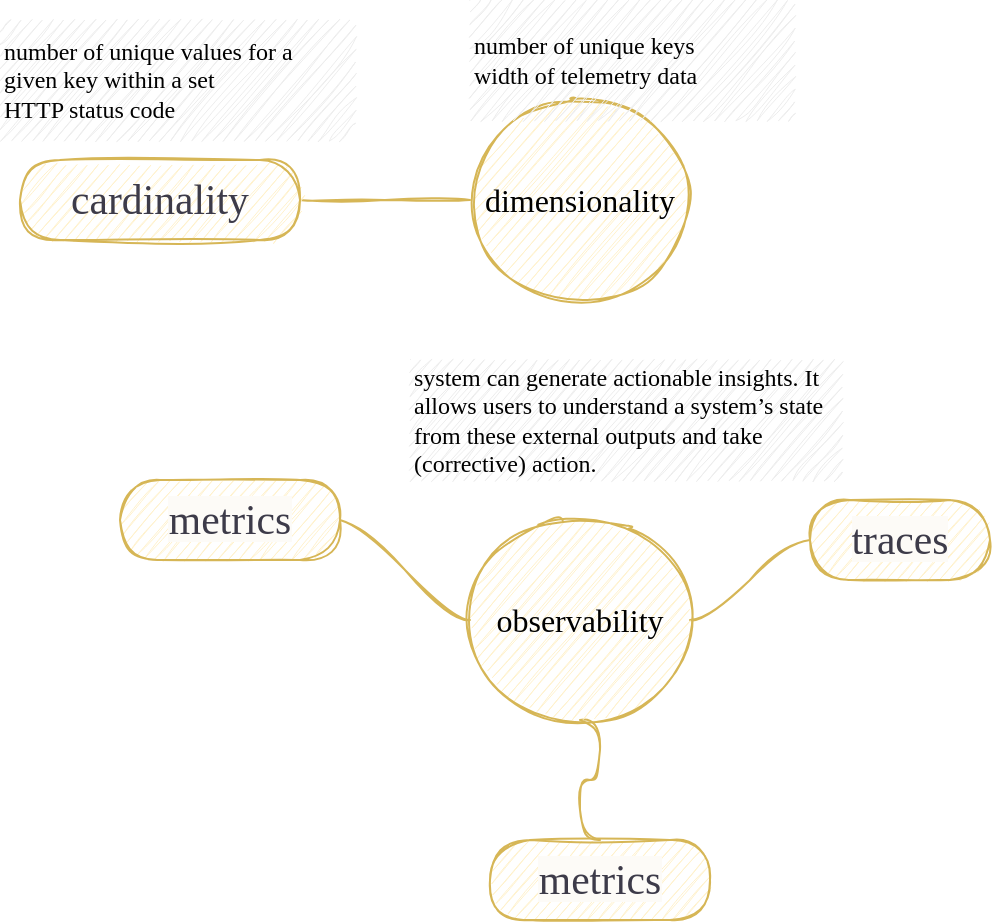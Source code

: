 <mxfile version="24.8.4" pages="2">
  <diagram id="39KQX6Ht3fXacYNEG0iI" name="observability">
    <mxGraphModel dx="1050" dy="1357" grid="1" gridSize="10" guides="1" tooltips="1" connect="1" arrows="1" fold="1" page="1" pageScale="1" pageWidth="1169" pageHeight="827" math="0" shadow="0">
      <root>
        <mxCell id="0" />
        <mxCell id="1" parent="0" />
        <mxCell id="YnUc5awOxCowvdNo1tEb-3" value="" style="edgeStyle=entityRelationEdgeStyle;startArrow=none;endArrow=none;segment=10;curved=1;shadow=0;sketch=1;fillColor=#fff2cc;strokeColor=#d6b656;fontFamily=Architects Daughter;" parent="1" source="YnUc5awOxCowvdNo1tEb-7" target="YnUc5awOxCowvdNo1tEb-8" edge="1">
          <mxGeometry relative="1" as="geometry" />
        </mxCell>
        <mxCell id="YnUc5awOxCowvdNo1tEb-5" value="" style="edgeStyle=entityRelationEdgeStyle;startArrow=none;endArrow=none;segment=10;curved=1;shadow=0;sketch=1;fillColor=#fff2cc;strokeColor=#d6b656;fontFamily=Architects Daughter;" parent="1" source="YnUc5awOxCowvdNo1tEb-7" target="YnUc5awOxCowvdNo1tEb-10" edge="1">
          <mxGeometry relative="1" as="geometry" />
        </mxCell>
        <mxCell id="SPI6aoFOVUpUGscuiDgy-3" value="" style="edgeStyle=entityRelationEdgeStyle;rounded=1;orthogonalLoop=1;jettySize=auto;html=1;startArrow=none;endArrow=none;segment=10;curved=1;entryX=0.5;entryY=0;entryDx=0;entryDy=0;exitX=0.5;exitY=1;exitDx=0;exitDy=0;shadow=0;sketch=1;strokeColor=#d6b656;align=center;verticalAlign=middle;fontFamily=Architects Daughter;fontSize=11;fontColor=default;labelBackgroundColor=default;fillColor=#fff2cc;" parent="1" source="YnUc5awOxCowvdNo1tEb-7" target="SPI6aoFOVUpUGscuiDgy-1" edge="1">
          <mxGeometry relative="1" as="geometry" />
        </mxCell>
        <mxCell id="YnUc5awOxCowvdNo1tEb-7" value="observability" style="ellipse;whiteSpace=wrap;html=1;align=center;treeFolding=1;treeMoving=1;newEdgeStyle={&quot;edgeStyle&quot;:&quot;entityRelationEdgeStyle&quot;,&quot;startArrow&quot;:&quot;none&quot;,&quot;endArrow&quot;:&quot;none&quot;,&quot;segment&quot;:10,&quot;curved&quot;:1};shadow=0;sketch=1;fillColor=#fff2cc;strokeColor=#d6b656;fontFamily=Architects Daughter;fontSize=16;" parent="1" vertex="1">
          <mxGeometry x="390" y="100" width="110" height="100" as="geometry" />
        </mxCell>
        <mxCell id="YnUc5awOxCowvdNo1tEb-8" value="&lt;span style=&quot;color: rgb(61, 59, 73); font-size: 20.8px; text-align: left; background-color: rgb(253, 251, 247);&quot;&gt;traces&lt;/span&gt;" style="whiteSpace=wrap;html=1;rounded=1;arcSize=50;align=center;verticalAlign=middle;strokeWidth=1;autosize=1;spacing=4;treeFolding=1;treeMoving=1;newEdgeStyle={&quot;edgeStyle&quot;:&quot;entityRelationEdgeStyle&quot;,&quot;startArrow&quot;:&quot;none&quot;,&quot;endArrow&quot;:&quot;none&quot;,&quot;segment&quot;:10,&quot;curved&quot;:1};shadow=0;sketch=1;fillColor=#fff2cc;strokeColor=#d6b656;fontFamily=Architects Daughter;" parent="1" vertex="1">
          <mxGeometry x="560" y="90" width="90" height="40" as="geometry" />
        </mxCell>
        <mxCell id="YnUc5awOxCowvdNo1tEb-10" value="&lt;span style=&quot;color: rgb(61, 59, 73); font-size: 20.8px; text-align: left; background-color: rgb(253, 251, 247);&quot;&gt;metrics&lt;/span&gt;" style="whiteSpace=wrap;html=1;rounded=1;arcSize=50;align=center;verticalAlign=middle;strokeWidth=1;autosize=1;spacing=4;treeFolding=1;treeMoving=1;newEdgeStyle={&quot;edgeStyle&quot;:&quot;entityRelationEdgeStyle&quot;,&quot;startArrow&quot;:&quot;none&quot;,&quot;endArrow&quot;:&quot;none&quot;,&quot;segment&quot;:10,&quot;curved&quot;:1};shadow=0;sketch=1;fillColor=#fff2cc;strokeColor=#d6b656;fontFamily=Architects Daughter;" parent="1" vertex="1">
          <mxGeometry x="215" y="80" width="110" height="40" as="geometry" />
        </mxCell>
        <mxCell id="SPI6aoFOVUpUGscuiDgy-1" value="&lt;span style=&quot;color: rgb(61, 59, 73); font-size: 20.8px; text-align: left; background-color: rgb(253, 251, 247);&quot;&gt;metrics&lt;/span&gt;" style="whiteSpace=wrap;html=1;rounded=1;arcSize=50;align=center;verticalAlign=middle;strokeWidth=1;autosize=1;spacing=4;treeFolding=1;treeMoving=1;newEdgeStyle={&quot;edgeStyle&quot;:&quot;entityRelationEdgeStyle&quot;,&quot;startArrow&quot;:&quot;none&quot;,&quot;endArrow&quot;:&quot;none&quot;,&quot;segment&quot;:10,&quot;curved&quot;:1};shadow=0;sketch=1;fillColor=#fff2cc;strokeColor=#d6b656;fontFamily=Architects Daughter;" parent="1" vertex="1">
          <mxGeometry x="400" y="260" width="110" height="40" as="geometry" />
        </mxCell>
        <mxCell id="EeRUvg3KgY4bu1h9nyyc-3" value="&lt;font&gt;system can generate actionable insights. It allows users to understand a system’s state from these external outputs and take (corrective) action.&lt;/font&gt;" style="text;html=1;align=left;verticalAlign=middle;whiteSpace=wrap;rounded=0;fillColor=#EDEDED;sketch=1;curveFitting=1;jiggle=2;fontFamily=Architects Daughter;" vertex="1" parent="1">
          <mxGeometry x="360" y="20" width="215" height="60" as="geometry" />
        </mxCell>
        <mxCell id="EeRUvg3KgY4bu1h9nyyc-4" value="dimensionality" style="ellipse;whiteSpace=wrap;html=1;align=center;treeFolding=1;treeMoving=1;newEdgeStyle={&quot;edgeStyle&quot;:&quot;entityRelationEdgeStyle&quot;,&quot;startArrow&quot;:&quot;none&quot;,&quot;endArrow&quot;:&quot;none&quot;,&quot;segment&quot;:10,&quot;curved&quot;:1};shadow=0;sketch=1;fillColor=#fff2cc;strokeColor=#d6b656;fontFamily=Architects Daughter;fontSize=16;" vertex="1" parent="1">
          <mxGeometry x="390" y="-110" width="110" height="100" as="geometry" />
        </mxCell>
        <mxCell id="EeRUvg3KgY4bu1h9nyyc-5" value="number of unique values for a given key within a set&lt;br&gt;HTTP status code" style="text;html=1;align=left;verticalAlign=middle;whiteSpace=wrap;rounded=0;fillColor=#EDEDED;sketch=1;curveFitting=1;jiggle=2;fontFamily=Architects Daughter;" vertex="1" parent="1">
          <mxGeometry x="155" y="-150" width="175" height="60" as="geometry" />
        </mxCell>
        <mxCell id="EeRUvg3KgY4bu1h9nyyc-7" style="edgeStyle=entityRelationEdgeStyle;rounded=1;orthogonalLoop=1;jettySize=auto;html=1;startArrow=none;endArrow=none;segment=10;curved=1;shadow=0;sketch=1;strokeColor=#d6b656;align=center;verticalAlign=middle;fontFamily=Architects Daughter;fontSize=11;fontColor=default;labelBackgroundColor=default;fillColor=#fff2cc;" edge="1" parent="1" source="EeRUvg3KgY4bu1h9nyyc-6" target="EeRUvg3KgY4bu1h9nyyc-4">
          <mxGeometry relative="1" as="geometry" />
        </mxCell>
        <mxCell id="EeRUvg3KgY4bu1h9nyyc-6" value="&lt;div style=&quot;text-align: left;&quot;&gt;&lt;span style=&quot;background-color: initial; font-size: 20.8px;&quot;&gt;&lt;font color=&quot;#3d3b49&quot;&gt;cardinality&lt;/font&gt;&lt;/span&gt;&lt;/div&gt;" style="whiteSpace=wrap;html=1;rounded=1;arcSize=50;align=center;verticalAlign=middle;strokeWidth=1;autosize=1;spacing=4;treeFolding=1;treeMoving=1;newEdgeStyle={&quot;edgeStyle&quot;:&quot;entityRelationEdgeStyle&quot;,&quot;startArrow&quot;:&quot;none&quot;,&quot;endArrow&quot;:&quot;none&quot;,&quot;segment&quot;:10,&quot;curved&quot;:1};shadow=0;sketch=1;fillColor=#fff2cc;strokeColor=#d6b656;fontFamily=Architects Daughter;" vertex="1" parent="1">
          <mxGeometry x="165" y="-80" width="140" height="40" as="geometry" />
        </mxCell>
        <mxCell id="EeRUvg3KgY4bu1h9nyyc-8" value="&lt;font&gt;number of unique keys&lt;/font&gt;&lt;div&gt;&lt;font&gt;width of telemetry data&amp;nbsp;&lt;/font&gt;&lt;/div&gt;" style="text;html=1;align=left;verticalAlign=middle;whiteSpace=wrap;rounded=0;fillColor=#EDEDED;sketch=1;curveFitting=1;jiggle=2;fontFamily=Architects Daughter;" vertex="1" parent="1">
          <mxGeometry x="390" y="-160" width="160" height="60" as="geometry" />
        </mxCell>
      </root>
    </mxGraphModel>
  </diagram>
  <diagram id="VFGiiUs8xga3N3kZTZNb" name="Page-2">
    <mxGraphModel dx="1038" dy="548" grid="1" gridSize="10" guides="1" tooltips="1" connect="1" arrows="1" fold="1" page="1" pageScale="1" pageWidth="1169" pageHeight="827" math="0" shadow="0">
      <root>
        <mxCell id="ANaL1DxnVE4xrbeSQCjZ-0" />
        <mxCell id="ANaL1DxnVE4xrbeSQCjZ-1" parent="ANaL1DxnVE4xrbeSQCjZ-0" />
      </root>
    </mxGraphModel>
  </diagram>
</mxfile>
